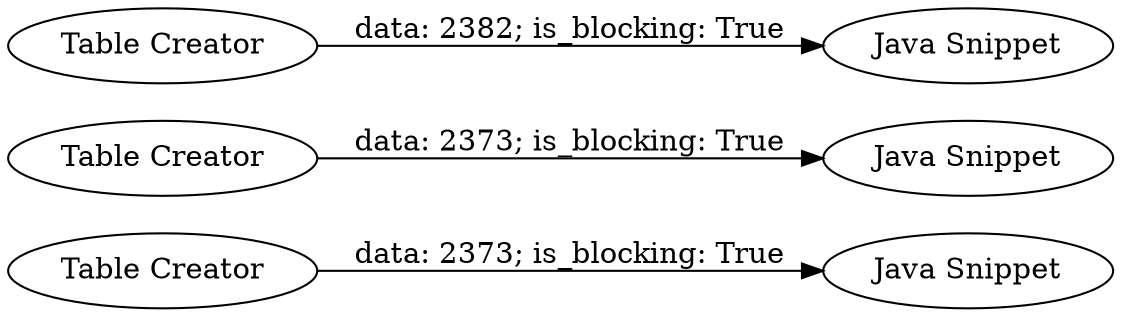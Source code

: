 digraph {
	"6907117024004819033_3756" [label="Table Creator"]
	"6907117024004819033_3761" [label="Java Snippet"]
	"6907117024004819033_3759" [label="Java Snippet"]
	"6907117024004819033_3757" [label="Java Snippet"]
	"6907117024004819033_3758" [label="Table Creator"]
	"6907117024004819033_3760" [label="Table Creator"]
	"6907117024004819033_3756" -> "6907117024004819033_3757" [label="data: 2373; is_blocking: True"]
	"6907117024004819033_3760" -> "6907117024004819033_3761" [label="data: 2373; is_blocking: True"]
	"6907117024004819033_3758" -> "6907117024004819033_3759" [label="data: 2382; is_blocking: True"]
	rankdir=LR
}
